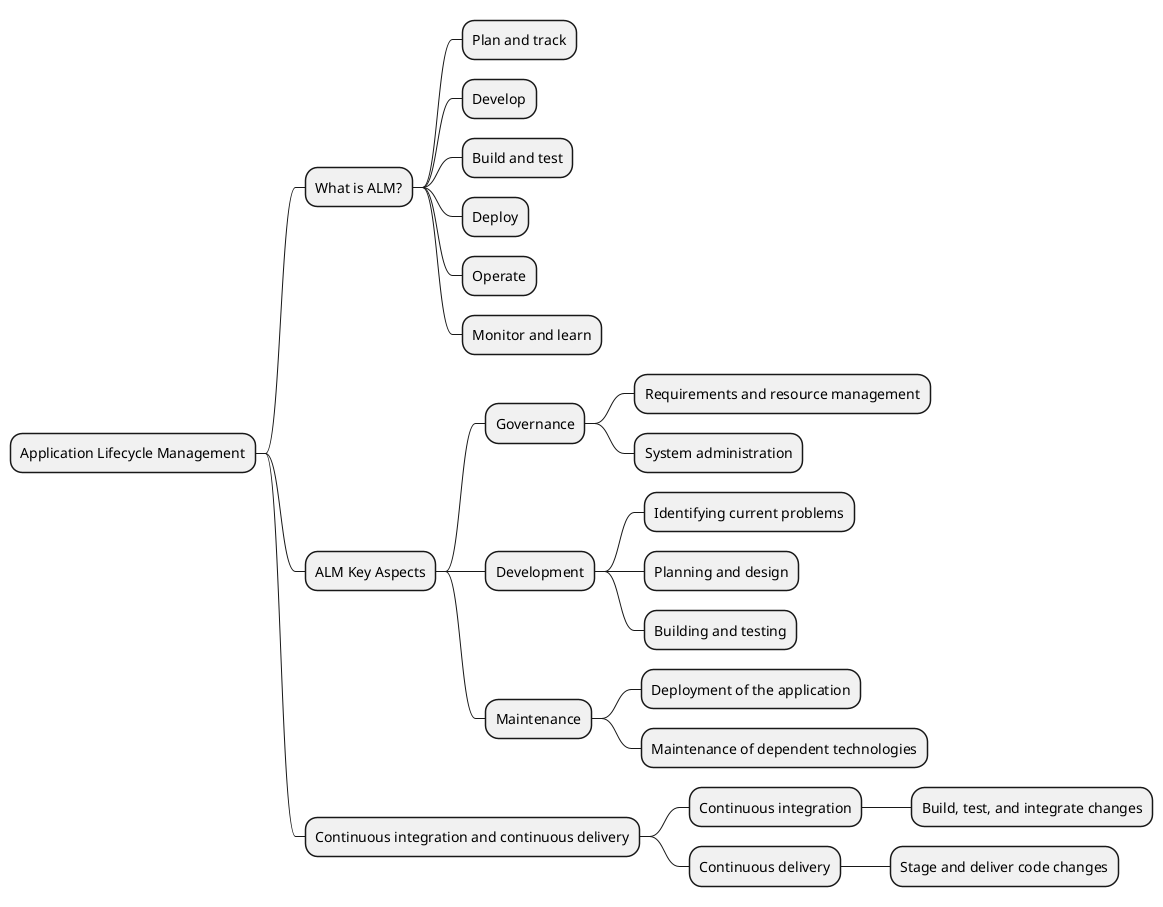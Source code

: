 @startmindmap
* Application Lifecycle Management
** What is ALM?
*** Plan and track
*** Develop
*** Build and test
*** Deploy
*** Operate
*** Monitor and learn
** ALM Key Aspects
*** Governance
**** Requirements and resource management
**** System administration
*** Development
**** Identifying current problems
**** Planning and design
**** Building and testing
*** Maintenance
**** Deployment of the application
**** Maintenance of dependent technologies
** Continuous integration and continuous delivery
*** Continuous integration
**** Build, test, and integrate changes
*** Continuous delivery
**** Stage and deliver code changes
@endmindmap